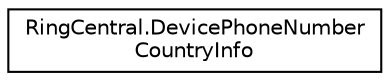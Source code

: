 digraph "Graphical Class Hierarchy"
{
 // LATEX_PDF_SIZE
  edge [fontname="Helvetica",fontsize="10",labelfontname="Helvetica",labelfontsize="10"];
  node [fontname="Helvetica",fontsize="10",shape=record];
  rankdir="LR";
  Node0 [label="RingCentral.DevicePhoneNumber\lCountryInfo",height=0.2,width=0.4,color="black", fillcolor="white", style="filled",URL="$classRingCentral_1_1DevicePhoneNumberCountryInfo.html",tooltip="Brief information on a phone number country"];
}
